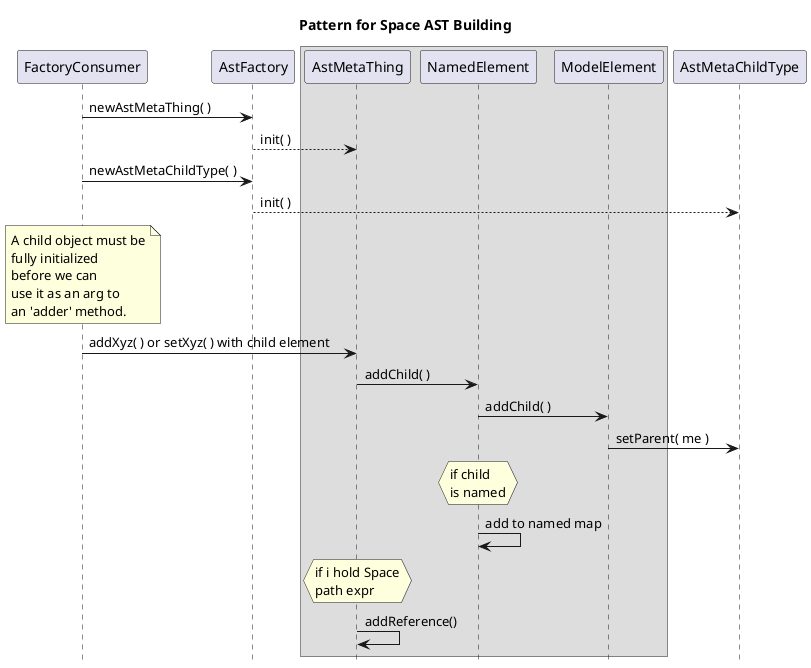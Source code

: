@startuml

title Pattern for Space AST Building
hide footbox

participant FactoryConsumer
participant AstFactory

box
    participant AstMetaThing
    participant NamedElement
    participant ModelElement
end box

participant AstMetaChildType

FactoryConsumer -> AstFactory : newAstMetaThing( )
AstFactory --> AstMetaThing : init( )
FactoryConsumer -> AstFactory : newAstMetaChildType( )
AstFactory --> AstMetaChildType : init( )
note over FactoryConsumer
    A child object must be
    fully initialized
    before we can
    use it as an arg to
    an 'adder' method.
end note
FactoryConsumer -> AstMetaThing : addXyz( ) or setXyz( ) with child element
AstMetaThing -> NamedElement : addChild( )
NamedElement -> ModelElement : addChild( )
ModelElement -> AstMetaChildType : setParent( me )

hnote over NamedElement : if child\nis named
NamedElement -> NamedElement : add to named map

hnote over AstMetaThing : if i hold Space\npath expr
AstMetaThing -> AstMetaThing : addReference()

@enduml